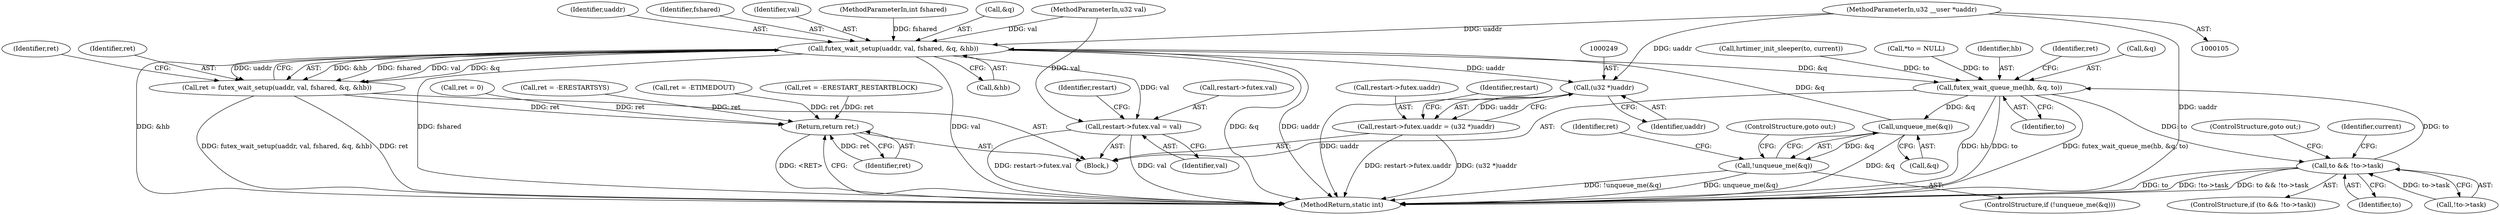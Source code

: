 digraph "0_linux_7ada876a8703f23befbb20a7465a702ee39b1704@pointer" {
"1000106" [label="(MethodParameterIn,u32 __user *uaddr)"];
"1000181" [label="(Call,futex_wait_setup(uaddr, val, fshared, &q, &hb))"];
"1000179" [label="(Call,ret = futex_wait_setup(uaddr, val, fshared, &q, &hb))"];
"1000317" [label="(Return,return ret;)"];
"1000192" [label="(Call,futex_wait_queue_me(hb, &q, to))"];
"1000202" [label="(Call,unqueue_me(&q))"];
"1000201" [label="(Call,!unqueue_me(&q))"];
"1000211" [label="(Call,to && !to->task)"];
"1000248" [label="(Call,(u32 *)uaddr)"];
"1000242" [label="(Call,restart->futex.uaddr = (u32 *)uaddr)"];
"1000251" [label="(Call,restart->futex.val = val)"];
"1000182" [label="(Identifier,uaddr)"];
"1000197" [label="(Call,ret = 0)"];
"1000242" [label="(Call,restart->futex.uaddr = (u32 *)uaddr)"];
"1000198" [label="(Identifier,ret)"];
"1000250" [label="(Identifier,uaddr)"];
"1000196" [label="(Identifier,to)"];
"1000243" [label="(Call,restart->futex.uaddr)"];
"1000319" [label="(MethodReturn,static int)"];
"1000221" [label="(Identifier,current)"];
"1000257" [label="(Identifier,val)"];
"1000223" [label="(Call,ret = -ERESTARTSYS)"];
"1000194" [label="(Call,&q)"];
"1000212" [label="(Identifier,to)"];
"1000252" [label="(Call,restart->futex.val)"];
"1000180" [label="(Identifier,ret)"];
"1000206" [label="(Call,ret = -ETIMEDOUT)"];
"1000205" [label="(ControlStructure,goto out;)"];
"1000248" [label="(Call,(u32 *)uaddr)"];
"1000213" [label="(Call,!to->task)"];
"1000210" [label="(ControlStructure,if (to && !to->task))"];
"1000165" [label="(Call,hrtimer_init_sleeper(to, current))"];
"1000251" [label="(Call,restart->futex.val = val)"];
"1000184" [label="(Identifier,fshared)"];
"1000190" [label="(Identifier,ret)"];
"1000108" [label="(MethodParameterIn,u32 val)"];
"1000203" [label="(Call,&q)"];
"1000200" [label="(ControlStructure,if (!unqueue_me(&q)))"];
"1000299" [label="(Call,ret = -ERESTART_RESTARTBLOCK)"];
"1000211" [label="(Call,to && !to->task)"];
"1000183" [label="(Identifier,val)"];
"1000217" [label="(ControlStructure,goto out;)"];
"1000207" [label="(Identifier,ret)"];
"1000107" [label="(MethodParameterIn,int fshared)"];
"1000187" [label="(Call,&hb)"];
"1000112" [label="(Block,)"];
"1000106" [label="(MethodParameterIn,u32 __user *uaddr)"];
"1000202" [label="(Call,unqueue_me(&q))"];
"1000115" [label="(Call,*to = NULL)"];
"1000201" [label="(Call,!unqueue_me(&q))"];
"1000179" [label="(Call,ret = futex_wait_setup(uaddr, val, fshared, &q, &hb))"];
"1000192" [label="(Call,futex_wait_queue_me(hb, &q, to))"];
"1000261" [label="(Identifier,restart)"];
"1000317" [label="(Return,return ret;)"];
"1000185" [label="(Call,&q)"];
"1000193" [label="(Identifier,hb)"];
"1000181" [label="(Call,futex_wait_setup(uaddr, val, fshared, &q, &hb))"];
"1000318" [label="(Identifier,ret)"];
"1000254" [label="(Identifier,restart)"];
"1000106" -> "1000105"  [label="AST: "];
"1000106" -> "1000319"  [label="DDG: uaddr"];
"1000106" -> "1000181"  [label="DDG: uaddr"];
"1000106" -> "1000248"  [label="DDG: uaddr"];
"1000181" -> "1000179"  [label="AST: "];
"1000181" -> "1000187"  [label="CFG: "];
"1000182" -> "1000181"  [label="AST: "];
"1000183" -> "1000181"  [label="AST: "];
"1000184" -> "1000181"  [label="AST: "];
"1000185" -> "1000181"  [label="AST: "];
"1000187" -> "1000181"  [label="AST: "];
"1000179" -> "1000181"  [label="CFG: "];
"1000181" -> "1000319"  [label="DDG: &q"];
"1000181" -> "1000319"  [label="DDG: uaddr"];
"1000181" -> "1000319"  [label="DDG: &hb"];
"1000181" -> "1000319"  [label="DDG: fshared"];
"1000181" -> "1000319"  [label="DDG: val"];
"1000181" -> "1000179"  [label="DDG: &hb"];
"1000181" -> "1000179"  [label="DDG: fshared"];
"1000181" -> "1000179"  [label="DDG: val"];
"1000181" -> "1000179"  [label="DDG: &q"];
"1000181" -> "1000179"  [label="DDG: uaddr"];
"1000108" -> "1000181"  [label="DDG: val"];
"1000107" -> "1000181"  [label="DDG: fshared"];
"1000202" -> "1000181"  [label="DDG: &q"];
"1000181" -> "1000192"  [label="DDG: &q"];
"1000181" -> "1000248"  [label="DDG: uaddr"];
"1000181" -> "1000251"  [label="DDG: val"];
"1000179" -> "1000112"  [label="AST: "];
"1000180" -> "1000179"  [label="AST: "];
"1000190" -> "1000179"  [label="CFG: "];
"1000179" -> "1000319"  [label="DDG: futex_wait_setup(uaddr, val, fshared, &q, &hb)"];
"1000179" -> "1000319"  [label="DDG: ret"];
"1000179" -> "1000317"  [label="DDG: ret"];
"1000317" -> "1000112"  [label="AST: "];
"1000317" -> "1000318"  [label="CFG: "];
"1000318" -> "1000317"  [label="AST: "];
"1000319" -> "1000317"  [label="CFG: "];
"1000317" -> "1000319"  [label="DDG: <RET>"];
"1000318" -> "1000317"  [label="DDG: ret"];
"1000206" -> "1000317"  [label="DDG: ret"];
"1000299" -> "1000317"  [label="DDG: ret"];
"1000223" -> "1000317"  [label="DDG: ret"];
"1000197" -> "1000317"  [label="DDG: ret"];
"1000192" -> "1000112"  [label="AST: "];
"1000192" -> "1000196"  [label="CFG: "];
"1000193" -> "1000192"  [label="AST: "];
"1000194" -> "1000192"  [label="AST: "];
"1000196" -> "1000192"  [label="AST: "];
"1000198" -> "1000192"  [label="CFG: "];
"1000192" -> "1000319"  [label="DDG: hb"];
"1000192" -> "1000319"  [label="DDG: to"];
"1000192" -> "1000319"  [label="DDG: futex_wait_queue_me(hb, &q, to)"];
"1000165" -> "1000192"  [label="DDG: to"];
"1000211" -> "1000192"  [label="DDG: to"];
"1000115" -> "1000192"  [label="DDG: to"];
"1000192" -> "1000202"  [label="DDG: &q"];
"1000192" -> "1000211"  [label="DDG: to"];
"1000202" -> "1000201"  [label="AST: "];
"1000202" -> "1000203"  [label="CFG: "];
"1000203" -> "1000202"  [label="AST: "];
"1000201" -> "1000202"  [label="CFG: "];
"1000202" -> "1000319"  [label="DDG: &q"];
"1000202" -> "1000201"  [label="DDG: &q"];
"1000201" -> "1000200"  [label="AST: "];
"1000205" -> "1000201"  [label="CFG: "];
"1000207" -> "1000201"  [label="CFG: "];
"1000201" -> "1000319"  [label="DDG: !unqueue_me(&q)"];
"1000201" -> "1000319"  [label="DDG: unqueue_me(&q)"];
"1000211" -> "1000210"  [label="AST: "];
"1000211" -> "1000212"  [label="CFG: "];
"1000211" -> "1000213"  [label="CFG: "];
"1000212" -> "1000211"  [label="AST: "];
"1000213" -> "1000211"  [label="AST: "];
"1000217" -> "1000211"  [label="CFG: "];
"1000221" -> "1000211"  [label="CFG: "];
"1000211" -> "1000319"  [label="DDG: to"];
"1000211" -> "1000319"  [label="DDG: !to->task"];
"1000211" -> "1000319"  [label="DDG: to && !to->task"];
"1000213" -> "1000211"  [label="DDG: to->task"];
"1000248" -> "1000242"  [label="AST: "];
"1000248" -> "1000250"  [label="CFG: "];
"1000249" -> "1000248"  [label="AST: "];
"1000250" -> "1000248"  [label="AST: "];
"1000242" -> "1000248"  [label="CFG: "];
"1000248" -> "1000319"  [label="DDG: uaddr"];
"1000248" -> "1000242"  [label="DDG: uaddr"];
"1000242" -> "1000112"  [label="AST: "];
"1000243" -> "1000242"  [label="AST: "];
"1000254" -> "1000242"  [label="CFG: "];
"1000242" -> "1000319"  [label="DDG: (u32 *)uaddr"];
"1000242" -> "1000319"  [label="DDG: restart->futex.uaddr"];
"1000251" -> "1000112"  [label="AST: "];
"1000251" -> "1000257"  [label="CFG: "];
"1000252" -> "1000251"  [label="AST: "];
"1000257" -> "1000251"  [label="AST: "];
"1000261" -> "1000251"  [label="CFG: "];
"1000251" -> "1000319"  [label="DDG: val"];
"1000251" -> "1000319"  [label="DDG: restart->futex.val"];
"1000108" -> "1000251"  [label="DDG: val"];
}
